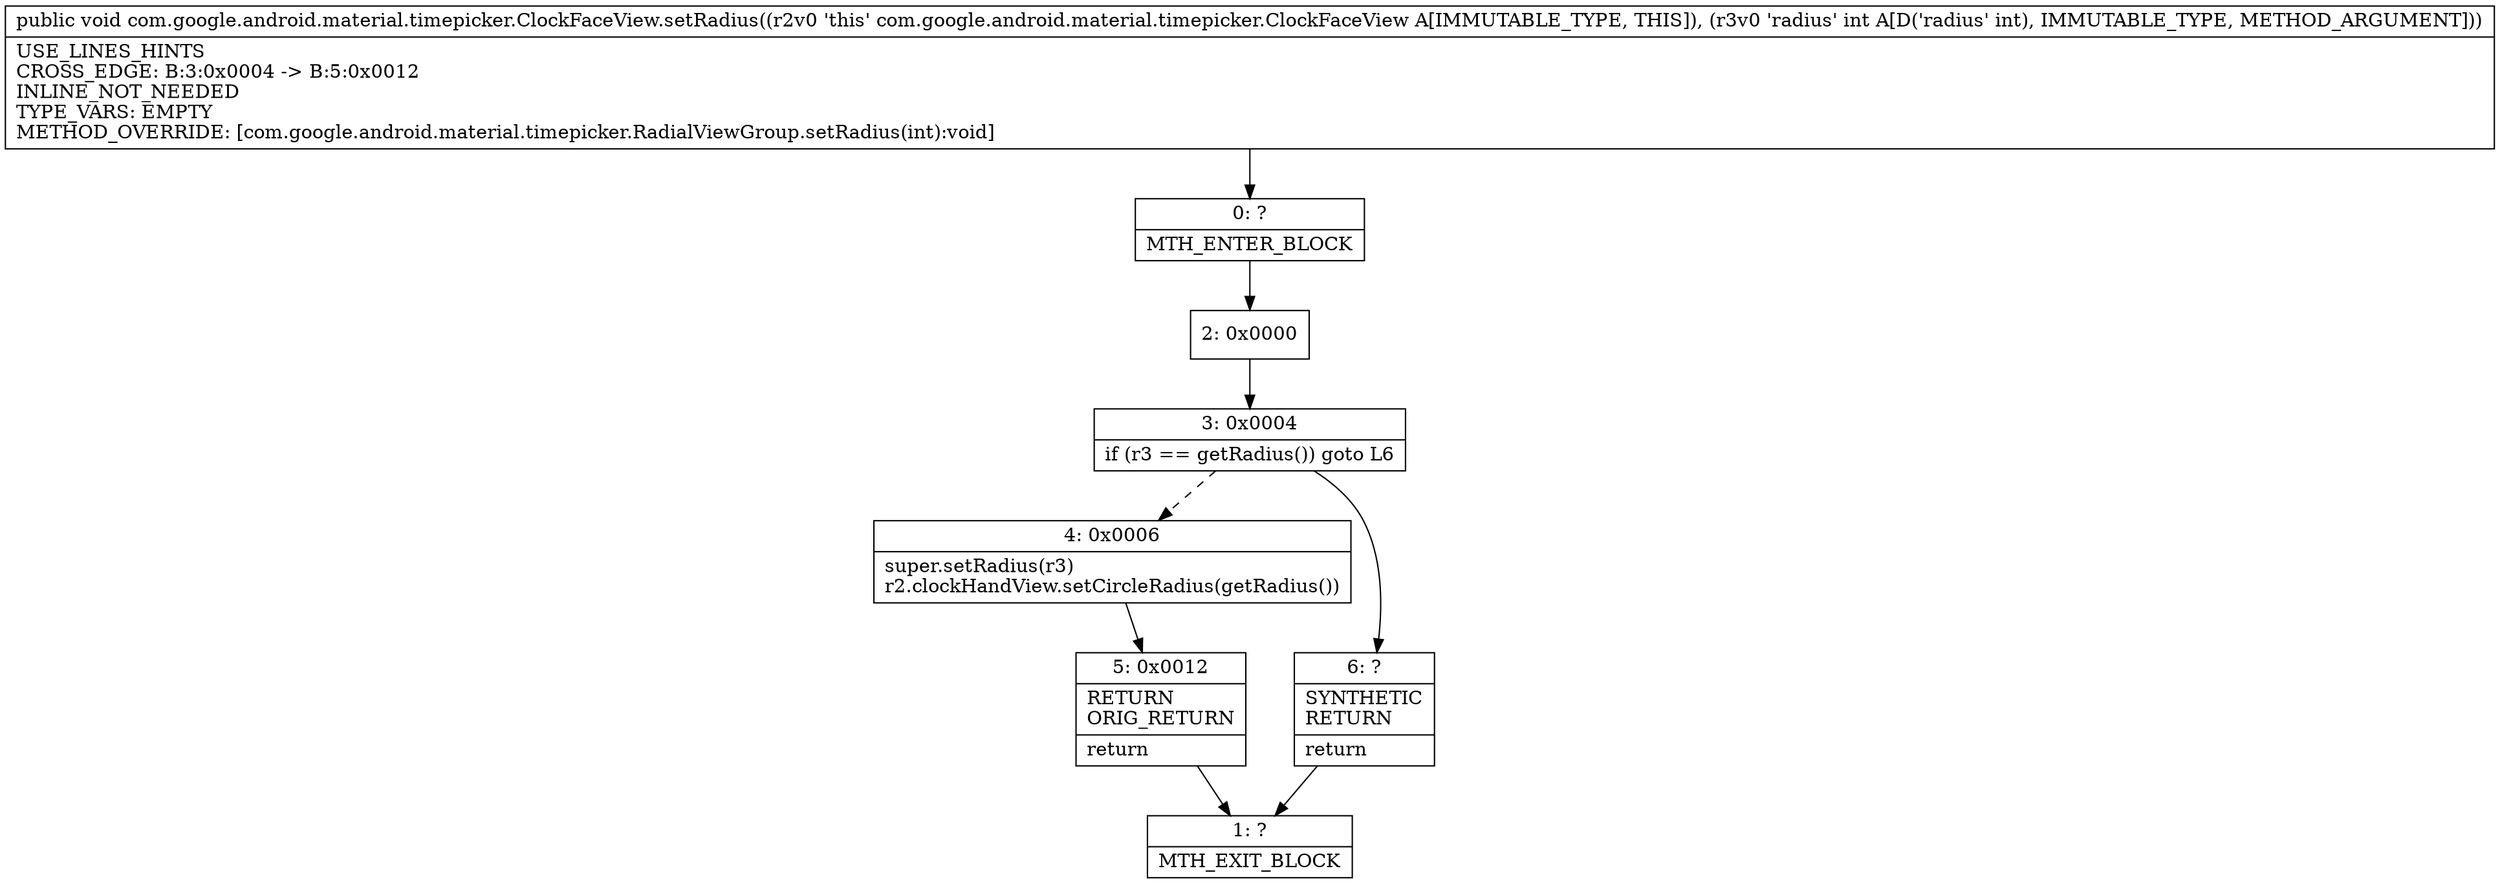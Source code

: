 digraph "CFG forcom.google.android.material.timepicker.ClockFaceView.setRadius(I)V" {
Node_0 [shape=record,label="{0\:\ ?|MTH_ENTER_BLOCK\l}"];
Node_2 [shape=record,label="{2\:\ 0x0000}"];
Node_3 [shape=record,label="{3\:\ 0x0004|if (r3 == getRadius()) goto L6\l}"];
Node_4 [shape=record,label="{4\:\ 0x0006|super.setRadius(r3)\lr2.clockHandView.setCircleRadius(getRadius())\l}"];
Node_5 [shape=record,label="{5\:\ 0x0012|RETURN\lORIG_RETURN\l|return\l}"];
Node_1 [shape=record,label="{1\:\ ?|MTH_EXIT_BLOCK\l}"];
Node_6 [shape=record,label="{6\:\ ?|SYNTHETIC\lRETURN\l|return\l}"];
MethodNode[shape=record,label="{public void com.google.android.material.timepicker.ClockFaceView.setRadius((r2v0 'this' com.google.android.material.timepicker.ClockFaceView A[IMMUTABLE_TYPE, THIS]), (r3v0 'radius' int A[D('radius' int), IMMUTABLE_TYPE, METHOD_ARGUMENT]))  | USE_LINES_HINTS\lCROSS_EDGE: B:3:0x0004 \-\> B:5:0x0012\lINLINE_NOT_NEEDED\lTYPE_VARS: EMPTY\lMETHOD_OVERRIDE: [com.google.android.material.timepicker.RadialViewGroup.setRadius(int):void]\l}"];
MethodNode -> Node_0;Node_0 -> Node_2;
Node_2 -> Node_3;
Node_3 -> Node_4[style=dashed];
Node_3 -> Node_6;
Node_4 -> Node_5;
Node_5 -> Node_1;
Node_6 -> Node_1;
}

